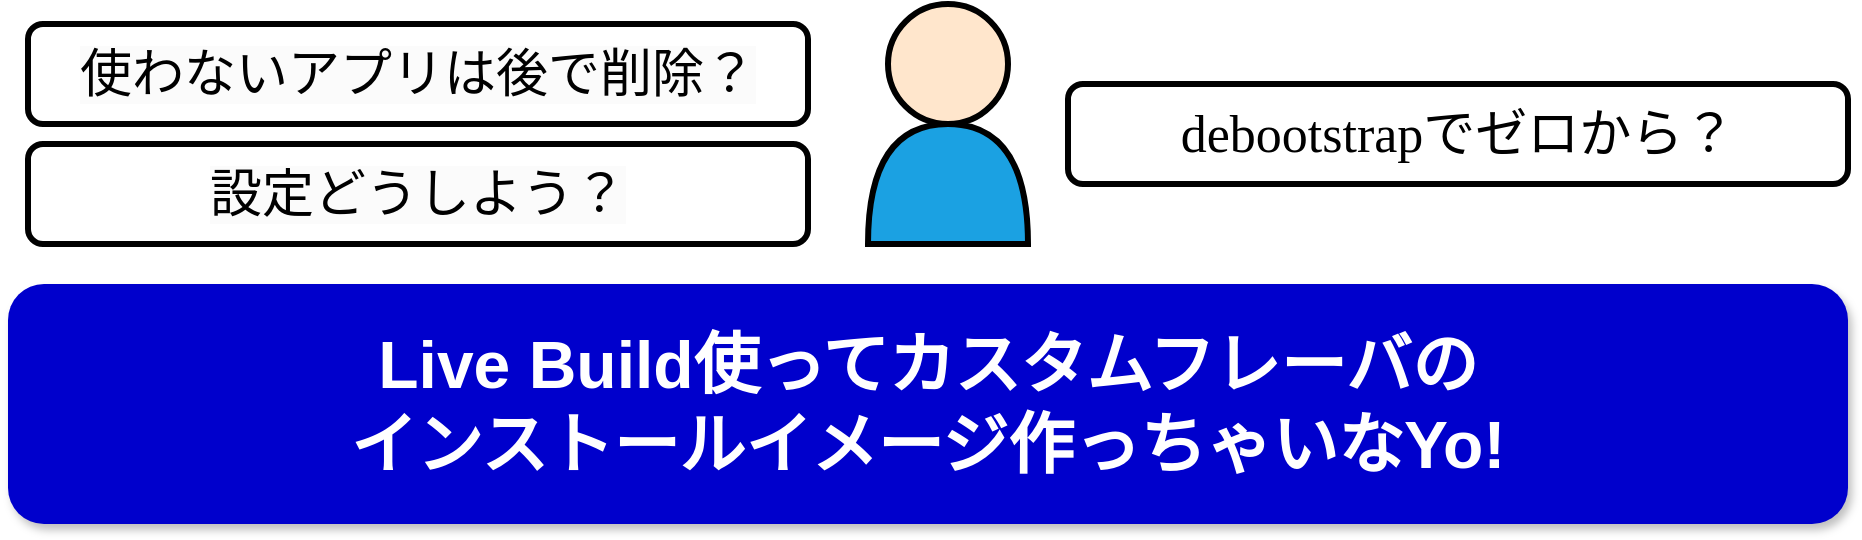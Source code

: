 <mxfile>
    <diagram id="iXj80pbTM73fR5pZ-jIG" name="ページ1">
        <mxGraphModel dx="1429" dy="1119" grid="1" gridSize="10" guides="1" tooltips="1" connect="1" arrows="1" fold="1" page="1" pageScale="1" pageWidth="827" pageHeight="1169" math="0" shadow="0">
            <root>
                <mxCell id="0"/>
                <mxCell id="1" parent="0"/>
                <mxCell id="11" value="" style="shape=or;whiteSpace=wrap;html=1;strokeWidth=3;rotation=-90;fillColor=#1ba1e2;fontColor=#ffffff;strokeColor=#000000;" parent="1" vertex="1">
                    <mxGeometry x="280" y="190" width="60" height="80" as="geometry"/>
                </mxCell>
                <mxCell id="13" value="" style="ellipse;whiteSpace=wrap;html=1;aspect=fixed;strokeWidth=3;fillColor=#ffe6cc;strokeColor=#000000;" parent="1" vertex="1">
                    <mxGeometry x="280" y="140" width="60" height="60" as="geometry"/>
                </mxCell>
                <mxCell id="23" value="&lt;font style=&quot;font-size: 33px;&quot;&gt;&lt;b&gt;Live Build使ってカスタムフレーバの&lt;br&gt;インストールイメージ作っちゃいなYo!&lt;/b&gt;&lt;/font&gt;" style="rounded=1;whiteSpace=wrap;html=1;strokeColor=none;strokeWidth=3;fontSize=26;fontColor=#FFFFFF;fillColor=#0000CC;glass=0;shadow=1;" parent="1" vertex="1">
                    <mxGeometry x="-160" y="280" width="920" height="120" as="geometry"/>
                </mxCell>
                <mxCell id="6" value="&lt;span style=&quot;color: rgb(0, 0, 0); font-family: &amp;quot;Comic Sans MS&amp;quot;; font-size: 26px; font-style: normal; font-variant-ligatures: normal; font-variant-caps: normal; font-weight: 400; letter-spacing: normal; orphans: 2; text-align: center; text-indent: 0px; text-transform: none; widows: 2; word-spacing: 0px; -webkit-text-stroke-width: 0px; background-color: rgb(251, 251, 251); text-decoration-thickness: initial; text-decoration-style: initial; text-decoration-color: initial; float: none; display: inline !important;&quot;&gt;使わないアプリは後で削除？&lt;/span&gt;" style="rounded=1;whiteSpace=wrap;html=1;fontFamily=Comic Sans MS;fontSize=17;labelPadding=2;shadow=0;glass=0;noLabel=0;strokeOpacity=100;overflow=width;strokeWidth=3;" parent="1" vertex="1">
                    <mxGeometry x="-150" y="150" width="390" height="50" as="geometry"/>
                </mxCell>
                <mxCell id="16" value="&lt;span style=&quot;color: rgb(0, 0, 0); font-family: &amp;quot;Comic Sans MS&amp;quot;; font-size: 26px; font-style: normal; font-variant-ligatures: normal; font-variant-caps: normal; font-weight: 400; letter-spacing: normal; orphans: 2; text-align: center; text-indent: 0px; text-transform: none; widows: 2; word-spacing: 0px; -webkit-text-stroke-width: 0px; background-color: rgb(251, 251, 251); text-decoration-thickness: initial; text-decoration-style: initial; text-decoration-color: initial; float: none; display: inline !important;&quot;&gt;設定どうしよう？&lt;/span&gt;" style="rounded=1;whiteSpace=wrap;html=1;fontFamily=Comic Sans MS;fontSize=17;labelPadding=2;shadow=0;glass=0;noLabel=0;strokeOpacity=100;overflow=width;strokeWidth=3;" parent="1" vertex="1">
                    <mxGeometry x="-150" y="210" width="390" height="50" as="geometry"/>
                </mxCell>
                <mxCell id="25" value="&lt;span style=&quot;font-size: 26px;&quot;&gt;debootstrapでゼロから？&lt;/span&gt;" style="rounded=1;whiteSpace=wrap;html=1;fontFamily=Comic Sans MS;fontSize=17;labelPadding=2;shadow=0;glass=0;noLabel=0;strokeOpacity=100;overflow=width;strokeWidth=3;" parent="1" vertex="1">
                    <mxGeometry x="370" y="180" width="390" height="50" as="geometry"/>
                </mxCell>
            </root>
        </mxGraphModel>
    </diagram>
</mxfile>